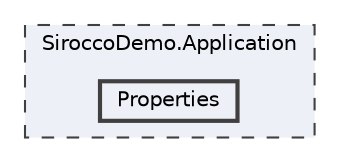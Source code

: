 digraph "SiroccoDemo.Application/Properties"
{
 // LATEX_PDF_SIZE
  bgcolor="transparent";
  edge [fontname=Helvetica,fontsize=10,labelfontname=Helvetica,labelfontsize=10];
  node [fontname=Helvetica,fontsize=10,shape=box,height=0.2,width=0.4];
  compound=true
  subgraph clusterdir_0b03f7310692ea608e2effca49c19990 {
    graph [ bgcolor="#edf0f7", pencolor="grey25", label="SiroccoDemo.Application", fontname=Helvetica,fontsize=10 style="filled,dashed", URL="dir_0b03f7310692ea608e2effca49c19990.html",tooltip=""]
  dir_d840b46afc3275a48cfff3850e184a0d [label="Properties", fillcolor="#edf0f7", color="grey25", style="filled,bold", URL="dir_d840b46afc3275a48cfff3850e184a0d.html",tooltip=""];
  }
}
